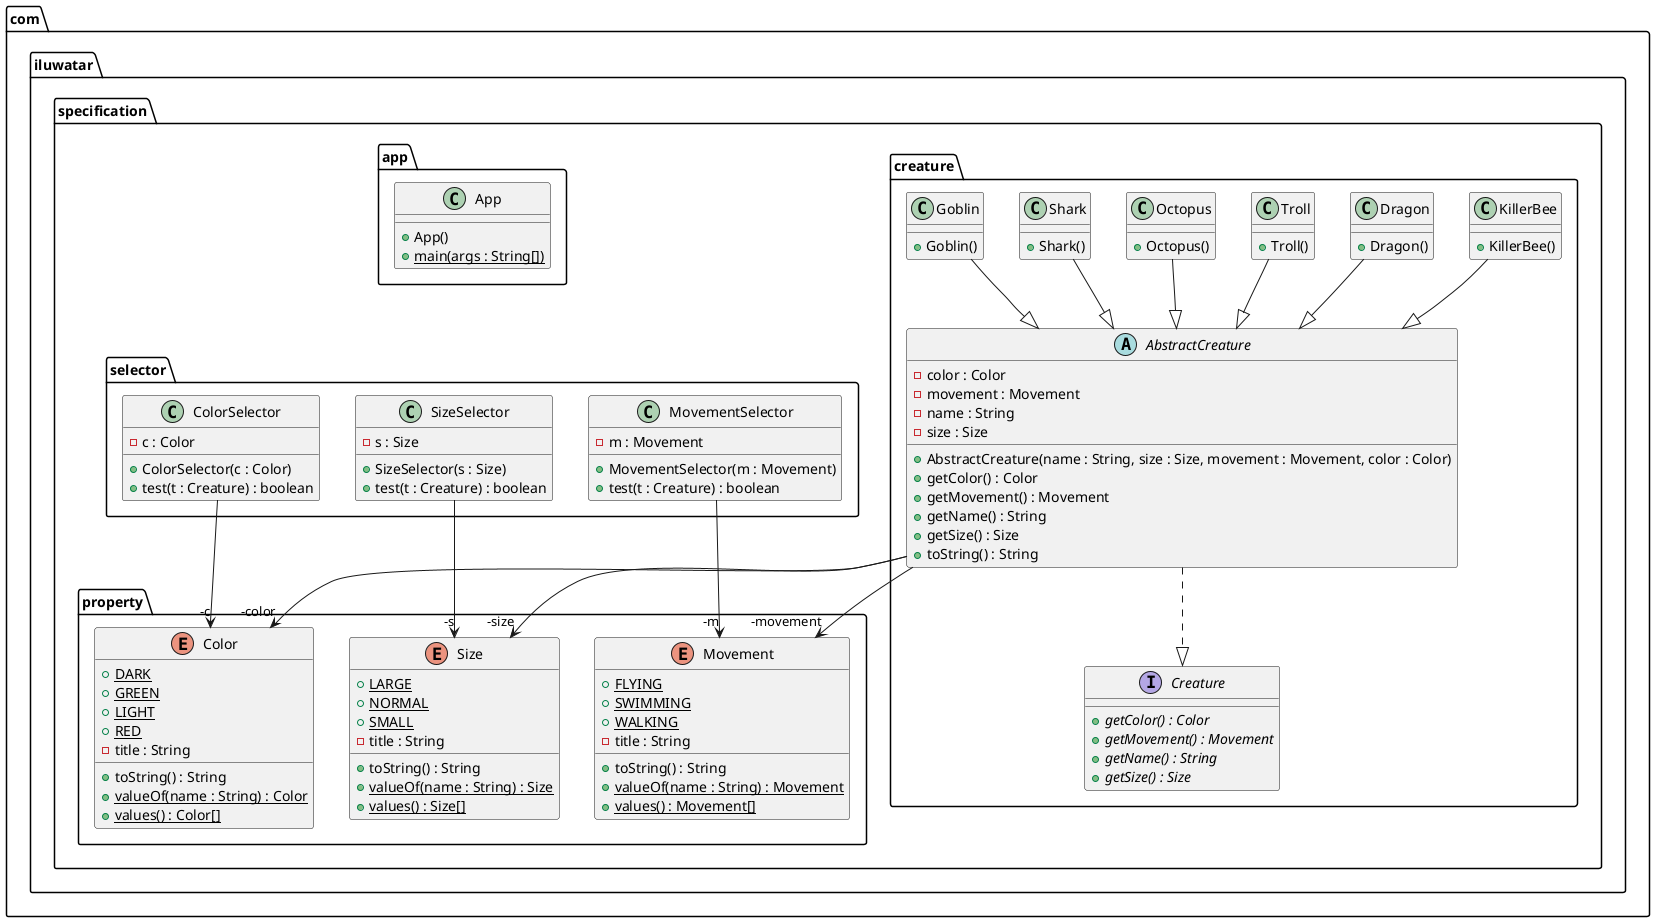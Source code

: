 @startuml
package com.iluwatar.specification.creature {
  abstract class AbstractCreature {
    - color : Color
    - movement : Movement
    - name : String
    - size : Size
    + AbstractCreature(name : String, size : Size, movement : Movement, color : Color)
    + getColor() : Color
    + getMovement() : Movement
    + getName() : String
    + getSize() : Size
    + toString() : String
  }
  class Troll {
    + Troll()
  }
  class Octopus {
    + Octopus()
  }
  class Shark {
    + Shark()
  }
  class Goblin {
    + Goblin()
  }
  class KillerBee {
    + KillerBee()
  }
  interface Creature {
    + getColor() : Color {abstract}
    + getMovement() : Movement {abstract}
    + getName() : String {abstract}
    + getSize() : Size {abstract}
  }
  class Dragon {
    + Dragon()
  }
}
package com.iluwatar.specification.property {
  enum Size {
    + LARGE {static}
    + NORMAL {static}
    + SMALL {static}
    - title : String
    + toString() : String
    + valueOf(name : String) : Size {static}
    + values() : Size[] {static}
  }
  enum Color {
    + DARK {static}
    + GREEN {static}
    + LIGHT {static}
    + RED {static}
    - title : String
    + toString() : String
    + valueOf(name : String) : Color {static}
    + values() : Color[] {static}
  }
  enum Movement {
    + FLYING {static}
    + SWIMMING {static}
    + WALKING {static}
    - title : String
    + toString() : String
    + valueOf(name : String) : Movement {static}
    + values() : Movement[] {static}
  }
}
package com.iluwatar.specification.app {
  class App {
    + App()
    + main(args : String[]) {static}
  }
}
package com.iluwatar.specification.selector {
  class MovementSelector {
    - m : Movement
    + MovementSelector(m : Movement)
    + test(t : Creature) : boolean
  }
  class ColorSelector {
    - c : Color
    + ColorSelector(c : Color)
    + test(t : Creature) : boolean
  }
  class SizeSelector {
    - s : Size
    + SizeSelector(s : Size)
    + test(t : Creature) : boolean
  }
}
SizeSelector -->  "-s" Size
AbstractCreature -->  "-color" Color
MovementSelector -->  "-m" Movement
AbstractCreature -->  "-movement" Movement
AbstractCreature -->  "-size" Size
ColorSelector -->  "-c" Color
AbstractCreature ..|> Creature 
Troll --|> AbstractCreature 
Octopus --|> AbstractCreature 
Shark --|> AbstractCreature 
Goblin --|> AbstractCreature 
KillerBee --|> AbstractCreature 
Dragon --|> AbstractCreature 
@enduml